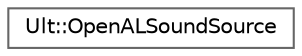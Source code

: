 digraph "Graphical Class Hierarchy"
{
 // LATEX_PDF_SIZE
  bgcolor="transparent";
  edge [fontname=Helvetica,fontsize=10,labelfontname=Helvetica,labelfontsize=10];
  node [fontname=Helvetica,fontsize=10,shape=box,height=0.2,width=0.4];
  rankdir="LR";
  Node0 [id="Node000000",label="Ult::OpenALSoundSource",height=0.2,width=0.4,color="grey40", fillcolor="white", style="filled",URL="$class_ult_1_1_open_a_l_sound_source.html",tooltip=" "];
}
